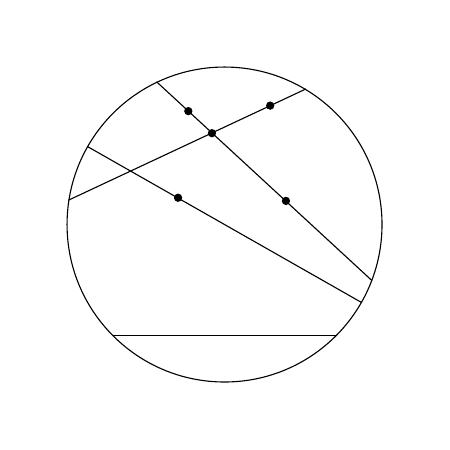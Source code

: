 % Erzeugt mit GeoGebra aus ./ggb/Bierdeckelgeometrie.ggb mit
% xmin = -0.5
% ymin = -0.5
% xmax =  4.5
% ymax =  4.5
\begin{tikzpicture}[line cap=round,line join=round,>=triangle 45,x=1.0cm,y=1.0cm]
	\clip(-0.5,-0.5) rectangle (4.5,4.5);
	\draw(2,2) circle (2cm);
	\draw (0.59,0.59)-- (3.41,0.59);
	\draw (0.26,2.99)-- (3.74,1.01);
	\draw (0.02,2.31)-- (3.03,3.72);
	\draw (1.14,3.81)-- (3.87,1.29);
	\fill [color=black] (1.41,2.34) circle (1.5pt);
	\fill [color=black] (1.84,3.16) circle (1.5pt);
	\fill [color=black] (1.54,3.44) circle (1.5pt);
	\fill [color=black] (2.58,3.51) circle (1.5pt);
	\fill [color=black] (2.78,2.3) circle (1.5pt);
\end{tikzpicture}
